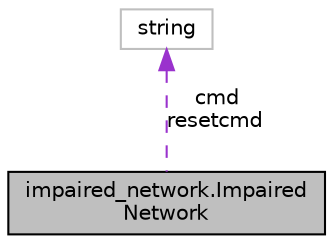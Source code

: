 digraph "impaired_network.ImpairedNetwork"
{
  edge [fontname="Helvetica",fontsize="10",labelfontname="Helvetica",labelfontsize="10"];
  node [fontname="Helvetica",fontsize="10",shape=record];
  Node1 [label="impaired_network.Impaired\lNetwork",height=0.2,width=0.4,color="black", fillcolor="grey75", style="filled", fontcolor="black"];
  Node2 -> Node1 [dir="back",color="darkorchid3",fontsize="10",style="dashed",label=" cmd\nresetcmd" ];
  Node2 [label="string",height=0.2,width=0.4,color="grey75", fillcolor="white", style="filled"];
}
